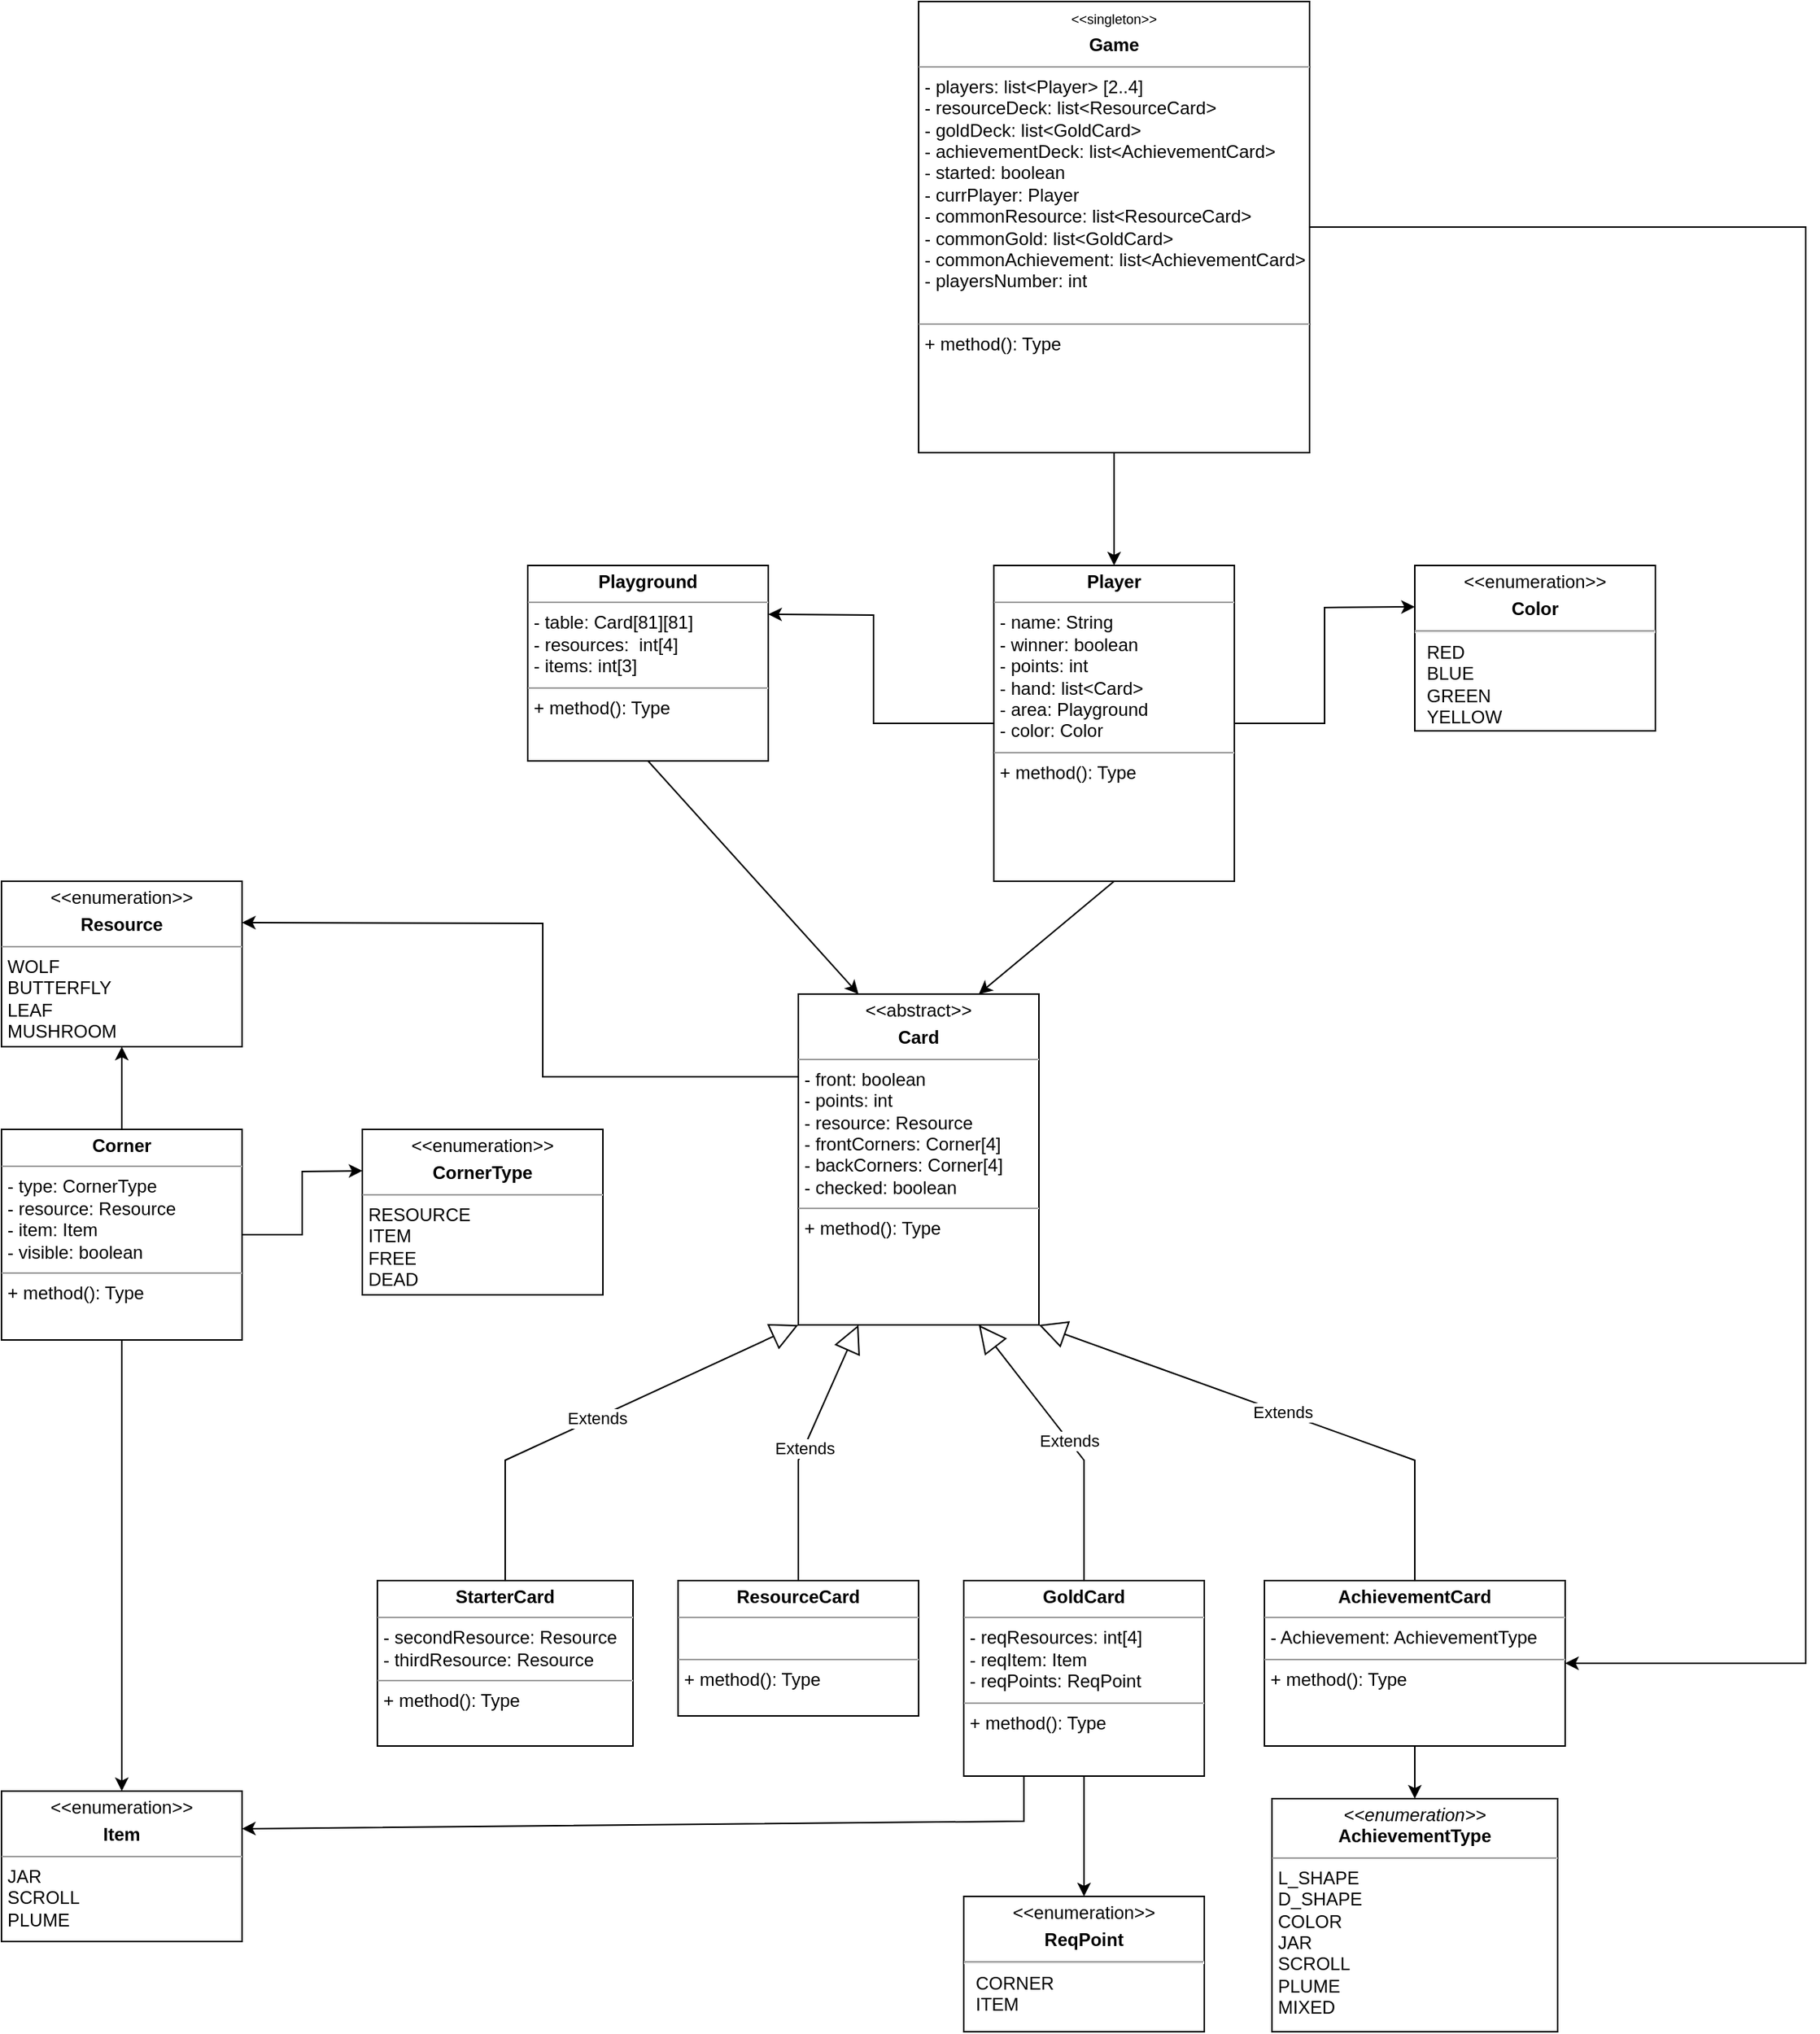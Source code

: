 <mxfile version="24.0.4" type="device">
  <diagram name="Page-1" id="c4acf3e9-155e-7222-9cf6-157b1a14988f">
    <mxGraphModel dx="1323" dy="690" grid="1" gridSize="10" guides="1" tooltips="1" connect="1" arrows="1" fold="1" page="1" pageScale="1" pageWidth="690" pageHeight="980" background="none" math="0" shadow="0">
      <root>
        <mxCell id="0" />
        <mxCell id="1" parent="0" />
        <mxCell id="VBHyWKRIFcI3ucVcQrfy-1" value="&lt;p style=&quot;margin:0px;margin-top:4px;text-align:center;&quot;&gt;&lt;font style=&quot;font-size: 9px;&quot;&gt;&amp;lt;&amp;lt;singleton&amp;gt;&amp;gt;&lt;/font&gt;&lt;/p&gt;&lt;p style=&quot;margin:0px;margin-top:4px;text-align:center;&quot;&gt;&lt;b&gt;Game&lt;/b&gt;&lt;/p&gt;&lt;hr size=&quot;1&quot;&gt;&lt;p style=&quot;margin:0px;margin-left:4px;&quot;&gt;- players: list&amp;lt;Player&amp;gt; [2..4]&lt;/p&gt;&lt;p style=&quot;margin:0px;margin-left:4px;&quot;&gt;- resourceDeck: list&amp;lt;ResourceCard&amp;gt;&amp;nbsp;&lt;/p&gt;&lt;p style=&quot;margin:0px;margin-left:4px;&quot;&gt;- goldDeck: list&amp;lt;GoldCard&amp;gt;&lt;/p&gt;&lt;p style=&quot;margin:0px;margin-left:4px;&quot;&gt;- achievementDeck: list&amp;lt;AchievementCard&amp;gt;&lt;/p&gt;&lt;p style=&quot;margin:0px;margin-left:4px;&quot;&gt;- started: boolean&lt;/p&gt;&lt;p style=&quot;margin:0px;margin-left:4px;&quot;&gt;- currPlayer: Player&lt;/p&gt;&lt;p style=&quot;margin:0px;margin-left:4px;&quot;&gt;- commonResource: list&amp;lt;ResourceCard&amp;gt;&amp;nbsp;&lt;/p&gt;&lt;p style=&quot;margin:0px;margin-left:4px;&quot;&gt;- commonGold: list&amp;lt;GoldCard&amp;gt;&lt;/p&gt;&lt;p style=&quot;margin:0px;margin-left:4px;&quot;&gt;- commonAchievement: list&amp;lt;AchievementCard&amp;gt;&lt;/p&gt;&lt;p style=&quot;margin:0px;margin-left:4px;&quot;&gt;- playersNumber: int&lt;br&gt;&lt;/p&gt;&amp;nbsp;&lt;hr size=&quot;1&quot;&gt;&lt;p style=&quot;margin:0px;margin-left:4px;&quot;&gt;+ method(): Type&lt;/p&gt;" style="verticalAlign=top;align=left;overflow=fill;html=1;whiteSpace=wrap;" parent="1" vertex="1">
          <mxGeometry x="650" y="130" width="260" height="300" as="geometry" />
        </mxCell>
        <mxCell id="VBHyWKRIFcI3ucVcQrfy-3" value="&lt;p style=&quot;margin:0px;margin-top:4px;text-align:center;&quot;&gt;&lt;b&gt;Player&lt;/b&gt;&lt;/p&gt;&lt;hr size=&quot;1&quot;&gt;&lt;p style=&quot;margin:0px;margin-left:4px;&quot;&gt;- name: String&lt;/p&gt;&lt;p style=&quot;margin:0px;margin-left:4px;&quot;&gt;- winner: boolean&lt;/p&gt;&lt;p style=&quot;margin:0px;margin-left:4px;&quot;&gt;- points: int&lt;/p&gt;&lt;p style=&quot;margin:0px;margin-left:4px;&quot;&gt;- hand: list&amp;lt;Card&amp;gt;&lt;/p&gt;&lt;p style=&quot;margin:0px;margin-left:4px;&quot;&gt;- area: Playground&lt;/p&gt;&lt;p style=&quot;margin:0px;margin-left:4px;&quot;&gt;- color: Color&lt;/p&gt;&lt;hr size=&quot;1&quot;&gt;&lt;p style=&quot;margin:0px;margin-left:4px;&quot;&gt;+ method(): Type&lt;/p&gt;" style="verticalAlign=top;align=left;overflow=fill;html=1;whiteSpace=wrap;" parent="1" vertex="1">
          <mxGeometry x="700" y="505" width="160" height="210" as="geometry" />
        </mxCell>
        <mxCell id="VBHyWKRIFcI3ucVcQrfy-7" value="&lt;p style=&quot;margin: 4px 0px 0px; text-align: center;&quot;&gt;&lt;font style=&quot;font-size: 12px;&quot;&gt;&amp;lt;&amp;lt;enumeration&amp;gt;&amp;gt;&lt;/font&gt;&lt;/p&gt;&lt;p style=&quot;margin: 4px 0px 0px; text-align: center;&quot;&gt;&lt;b style=&quot;&quot;&gt;Color&lt;/b&gt;&lt;/p&gt;&lt;hr&gt;&lt;p style=&quot;margin:0px;margin-left:8px;&quot;&gt;RED&lt;br&gt;BLUE&lt;br&gt;GREEN&lt;br&gt;YELLOW&lt;/p&gt;" style="verticalAlign=top;align=left;overflow=fill;html=1;whiteSpace=wrap;" parent="1" vertex="1">
          <mxGeometry x="980" y="505" width="160" height="110" as="geometry" />
        </mxCell>
        <mxCell id="VBHyWKRIFcI3ucVcQrfy-13" value="&lt;p style=&quot;margin:0px;margin-top:4px;text-align:center;&quot;&gt;&lt;b&gt;Playground&lt;/b&gt;&lt;/p&gt;&lt;hr size=&quot;1&quot;&gt;&lt;p style=&quot;margin:0px;margin-left:4px;&quot;&gt;- table: Card[81][81]&lt;/p&gt;&lt;p style=&quot;margin:0px;margin-left:4px;&quot;&gt;- resources:&amp;nbsp; int[4]&lt;/p&gt;&lt;p style=&quot;margin:0px;margin-left:4px;&quot;&gt;- items: int[3]&lt;/p&gt;&lt;hr size=&quot;1&quot;&gt;&lt;p style=&quot;margin:0px;margin-left:4px;&quot;&gt;+ method(): Type&lt;/p&gt;" style="verticalAlign=top;align=left;overflow=fill;html=1;whiteSpace=wrap;" parent="1" vertex="1">
          <mxGeometry x="390" y="505" width="160" height="130" as="geometry" />
        </mxCell>
        <mxCell id="VBHyWKRIFcI3ucVcQrfy-16" value="&lt;p style=&quot;margin:0px;margin-top:4px;text-align:center;&quot;&gt;&amp;lt;&amp;lt;abstract&amp;gt;&amp;gt;&lt;/p&gt;&lt;p style=&quot;margin:0px;margin-top:4px;text-align:center;&quot;&gt;&lt;b&gt;Card&lt;/b&gt;&lt;/p&gt;&lt;hr size=&quot;1&quot;&gt;&lt;p style=&quot;margin:0px;margin-left:4px;&quot;&gt;- front: boolean&lt;/p&gt;&lt;p style=&quot;margin:0px;margin-left:4px;&quot;&gt;- points: int&lt;/p&gt;&lt;p style=&quot;margin:0px;margin-left:4px;&quot;&gt;- resource: Resource&lt;/p&gt;&lt;p style=&quot;margin:0px;margin-left:4px;&quot;&gt;- frontCorners: Corner[4]&lt;/p&gt;&lt;p style=&quot;margin:0px;margin-left:4px;&quot;&gt;- backCorners: Corner[4]&lt;/p&gt;&lt;p style=&quot;margin:0px;margin-left:4px;&quot;&gt;- checked: boolean&lt;br&gt;&lt;/p&gt;&lt;hr size=&quot;1&quot;&gt;&lt;p style=&quot;margin:0px;margin-left:4px;&quot;&gt;+ method(): Type&lt;/p&gt;" style="verticalAlign=top;align=left;overflow=fill;html=1;whiteSpace=wrap;" parent="1" vertex="1">
          <mxGeometry x="570" y="790" width="160" height="220" as="geometry" />
        </mxCell>
        <mxCell id="VBHyWKRIFcI3ucVcQrfy-17" value="&lt;p style=&quot;margin:0px;margin-top:4px;text-align:center;&quot;&gt;&amp;lt;&amp;lt;enumeration&amp;gt;&amp;gt;&lt;/p&gt;&lt;p style=&quot;margin:0px;margin-top:4px;text-align:center;&quot;&gt;&lt;b&gt;Resource&lt;/b&gt;&lt;/p&gt;&lt;hr size=&quot;1&quot;&gt;&lt;p style=&quot;margin:0px;margin-left:4px;&quot;&gt;WOLF&lt;/p&gt;&lt;p style=&quot;margin:0px;margin-left:4px;&quot;&gt;BUTTERFLY&lt;/p&gt;&lt;p style=&quot;margin:0px;margin-left:4px;&quot;&gt;LEAF&lt;/p&gt;&lt;p style=&quot;margin:0px;margin-left:4px;&quot;&gt;MUSHROOM&lt;/p&gt;" style="verticalAlign=top;align=left;overflow=fill;html=1;whiteSpace=wrap;" parent="1" vertex="1">
          <mxGeometry x="40" y="715" width="160" height="110" as="geometry" />
        </mxCell>
        <mxCell id="VBHyWKRIFcI3ucVcQrfy-19" value="&lt;p style=&quot;margin:0px;margin-top:4px;text-align:center;&quot;&gt;&lt;b&gt;ResourceCard&lt;/b&gt;&lt;/p&gt;&lt;hr size=&quot;1&quot;&gt;&lt;p style=&quot;margin:0px;margin-left:4px;&quot;&gt;&lt;br&gt;&lt;/p&gt;&lt;hr size=&quot;1&quot;&gt;&lt;p style=&quot;margin:0px;margin-left:4px;&quot;&gt;+ method(): Type&lt;/p&gt;" style="verticalAlign=top;align=left;overflow=fill;html=1;whiteSpace=wrap;" parent="1" vertex="1">
          <mxGeometry x="490" y="1180" width="160" height="90" as="geometry" />
        </mxCell>
        <mxCell id="VBHyWKRIFcI3ucVcQrfy-21" value="&lt;p style=&quot;margin:0px;margin-top:4px;text-align:center;&quot;&gt;&lt;b&gt;GoldCard&lt;/b&gt;&lt;/p&gt;&lt;hr size=&quot;1&quot;&gt;&lt;p style=&quot;margin:0px;margin-left:4px;&quot;&gt;- reqResources: int[4]&amp;nbsp;&lt;/p&gt;&lt;p style=&quot;margin:0px;margin-left:4px;&quot;&gt;- reqItem: Item&lt;/p&gt;&lt;p style=&quot;margin:0px;margin-left:4px;&quot;&gt;- reqPoints: ReqPoint&lt;/p&gt;&lt;hr size=&quot;1&quot;&gt;&lt;p style=&quot;margin:0px;margin-left:4px;&quot;&gt;+ method(): Type&lt;/p&gt;" style="verticalAlign=top;align=left;overflow=fill;html=1;whiteSpace=wrap;" parent="1" vertex="1">
          <mxGeometry x="680" y="1180" width="160" height="130" as="geometry" />
        </mxCell>
        <mxCell id="VBHyWKRIFcI3ucVcQrfy-22" value="&lt;p style=&quot;margin: 4px 0px 0px; text-align: center;&quot;&gt;&lt;font style=&quot;font-size: 12px;&quot;&gt;&amp;lt;&amp;lt;enumeration&amp;gt;&amp;gt;&lt;/font&gt;&lt;/p&gt;&lt;p style=&quot;margin: 4px 0px 0px; text-align: center;&quot;&gt;&lt;b&gt;ReqPoint&lt;/b&gt;&lt;/p&gt;&lt;hr&gt;&lt;p style=&quot;margin:0px;margin-left:8px;&quot;&gt;CORNER&lt;/p&gt;&lt;p style=&quot;margin:0px;margin-left:8px;&quot;&gt;ITEM&lt;/p&gt;" style="verticalAlign=top;align=left;overflow=fill;html=1;whiteSpace=wrap;" parent="1" vertex="1">
          <mxGeometry x="680" y="1390" width="160" height="90" as="geometry" />
        </mxCell>
        <mxCell id="VBHyWKRIFcI3ucVcQrfy-25" value="&lt;p style=&quot;margin:0px;margin-top:4px;text-align:center;&quot;&gt;&lt;b&gt;StarterCard&lt;/b&gt;&lt;/p&gt;&lt;hr size=&quot;1&quot;&gt;&lt;p style=&quot;margin:0px;margin-left:4px;&quot;&gt;- secondResource: Resource&lt;/p&gt;&lt;p style=&quot;margin:0px;margin-left:4px;&quot;&gt;- thirdResource: Resource&lt;/p&gt;&lt;hr size=&quot;1&quot;&gt;&lt;p style=&quot;margin:0px;margin-left:4px;&quot;&gt;+ method(): Type&lt;/p&gt;" style="verticalAlign=top;align=left;overflow=fill;html=1;whiteSpace=wrap;" parent="1" vertex="1">
          <mxGeometry x="290" y="1180" width="170" height="110" as="geometry" />
        </mxCell>
        <mxCell id="VBHyWKRIFcI3ucVcQrfy-26" value="&lt;p style=&quot;margin:0px;margin-top:4px;text-align:center;&quot;&gt;&lt;b&gt;AchievementCard&lt;/b&gt;&lt;/p&gt;&lt;hr size=&quot;1&quot;&gt;&lt;p style=&quot;margin:0px;margin-left:4px;&quot;&gt;- Achievement: AchievementType&lt;/p&gt;&lt;hr size=&quot;1&quot;&gt;&lt;p style=&quot;margin:0px;margin-left:4px;&quot;&gt;+ method(): Type&lt;/p&gt;" style="verticalAlign=top;align=left;overflow=fill;html=1;whiteSpace=wrap;" parent="1" vertex="1">
          <mxGeometry x="880" y="1180" width="200" height="110" as="geometry" />
        </mxCell>
        <mxCell id="VBHyWKRIFcI3ucVcQrfy-27" value="&lt;p style=&quot;margin:0px;margin-top:4px;text-align:center;&quot;&gt;&lt;i&gt;&amp;lt;&amp;lt;enumeration&amp;gt;&amp;gt;&lt;/i&gt;&lt;br&gt;&lt;b&gt;AchievementType&lt;/b&gt;&lt;/p&gt;&lt;hr size=&quot;1&quot;&gt;&lt;p style=&quot;margin:0px;margin-left:4px;&quot;&gt;L_SHAPE&lt;/p&gt;&lt;p style=&quot;margin:0px;margin-left:4px;&quot;&gt;D_SHAPE&lt;/p&gt;&lt;p style=&quot;margin:0px;margin-left:4px;&quot;&gt;COLOR&lt;/p&gt;&lt;p style=&quot;margin:0px;margin-left:4px;&quot;&gt;JAR&lt;/p&gt;&lt;p style=&quot;margin:0px;margin-left:4px;&quot;&gt;SCROLL&lt;/p&gt;&lt;p style=&quot;margin:0px;margin-left:4px;&quot;&gt;PLUME&lt;/p&gt;&lt;p style=&quot;margin:0px;margin-left:4px;&quot;&gt;MIXED&lt;/p&gt;" style="verticalAlign=top;align=left;overflow=fill;html=1;whiteSpace=wrap;" parent="1" vertex="1">
          <mxGeometry x="885" y="1325" width="190" height="155" as="geometry" />
        </mxCell>
        <mxCell id="9KjA4H4EcXaX_7E6Pq11-5" value="" style="endArrow=classic;html=1;rounded=0;entryX=0.5;entryY=0;entryDx=0;entryDy=0;exitX=0.5;exitY=1;exitDx=0;exitDy=0;" edge="1" parent="1" source="VBHyWKRIFcI3ucVcQrfy-21" target="VBHyWKRIFcI3ucVcQrfy-22">
          <mxGeometry width="50" height="50" relative="1" as="geometry">
            <mxPoint x="870" y="1490" as="sourcePoint" />
            <mxPoint x="920" y="1440" as="targetPoint" />
          </mxGeometry>
        </mxCell>
        <mxCell id="9KjA4H4EcXaX_7E6Pq11-6" value="" style="endArrow=classic;html=1;rounded=0;entryX=0.5;entryY=0;entryDx=0;entryDy=0;exitX=0.5;exitY=1;exitDx=0;exitDy=0;" edge="1" parent="1" source="VBHyWKRIFcI3ucVcQrfy-26" target="VBHyWKRIFcI3ucVcQrfy-27">
          <mxGeometry width="50" height="50" relative="1" as="geometry">
            <mxPoint x="840" y="1330" as="sourcePoint" />
            <mxPoint x="890" y="1280" as="targetPoint" />
          </mxGeometry>
        </mxCell>
        <mxCell id="9KjA4H4EcXaX_7E6Pq11-11" value="Extends" style="endArrow=block;endSize=16;endFill=0;html=1;rounded=0;entryX=0.25;entryY=1;entryDx=0;entryDy=0;exitX=0.5;exitY=0;exitDx=0;exitDy=0;" edge="1" parent="1" source="VBHyWKRIFcI3ucVcQrfy-19" target="VBHyWKRIFcI3ucVcQrfy-16">
          <mxGeometry width="160" relative="1" as="geometry">
            <mxPoint x="550" y="1130" as="sourcePoint" />
            <mxPoint x="710" y="1130" as="targetPoint" />
            <Array as="points">
              <mxPoint x="570" y="1100" />
            </Array>
          </mxGeometry>
        </mxCell>
        <mxCell id="9KjA4H4EcXaX_7E6Pq11-12" value="Extends" style="endArrow=block;endSize=16;endFill=0;html=1;rounded=0;exitX=0.5;exitY=0;exitDx=0;exitDy=0;entryX=0.75;entryY=1;entryDx=0;entryDy=0;" edge="1" parent="1" source="VBHyWKRIFcI3ucVcQrfy-21" target="VBHyWKRIFcI3ucVcQrfy-16">
          <mxGeometry width="160" relative="1" as="geometry">
            <mxPoint x="770" y="1140" as="sourcePoint" />
            <mxPoint x="690" y="1030" as="targetPoint" />
            <Array as="points">
              <mxPoint x="760" y="1100" />
            </Array>
          </mxGeometry>
        </mxCell>
        <mxCell id="9KjA4H4EcXaX_7E6Pq11-13" value="Extends" style="endArrow=block;endSize=16;endFill=0;html=1;rounded=0;exitX=0.5;exitY=0;exitDx=0;exitDy=0;entryX=1;entryY=1;entryDx=0;entryDy=0;" edge="1" parent="1" source="VBHyWKRIFcI3ucVcQrfy-26" target="VBHyWKRIFcI3ucVcQrfy-16">
          <mxGeometry width="160" relative="1" as="geometry">
            <mxPoint x="730" y="1030" as="sourcePoint" />
            <mxPoint x="890" y="1030" as="targetPoint" />
            <Array as="points">
              <mxPoint x="980" y="1100" />
            </Array>
          </mxGeometry>
        </mxCell>
        <mxCell id="9KjA4H4EcXaX_7E6Pq11-14" value="Extends" style="endArrow=block;endSize=16;endFill=0;html=1;rounded=0;entryX=0;entryY=1;entryDx=0;entryDy=0;exitX=0.5;exitY=0;exitDx=0;exitDy=0;" edge="1" parent="1" source="VBHyWKRIFcI3ucVcQrfy-25" target="VBHyWKRIFcI3ucVcQrfy-16">
          <mxGeometry width="160" relative="1" as="geometry">
            <mxPoint x="330" y="1060" as="sourcePoint" />
            <mxPoint x="490" y="1060" as="targetPoint" />
            <Array as="points">
              <mxPoint x="375" y="1100" />
            </Array>
          </mxGeometry>
        </mxCell>
        <mxCell id="9KjA4H4EcXaX_7E6Pq11-15" value="" style="endArrow=classic;html=1;rounded=0;entryX=0.5;entryY=0;entryDx=0;entryDy=0;exitX=0.5;exitY=1;exitDx=0;exitDy=0;" edge="1" parent="1" source="VBHyWKRIFcI3ucVcQrfy-1" target="VBHyWKRIFcI3ucVcQrfy-3">
          <mxGeometry width="50" height="50" relative="1" as="geometry">
            <mxPoint x="700" y="410" as="sourcePoint" />
            <mxPoint x="880" y="440" as="targetPoint" />
          </mxGeometry>
        </mxCell>
        <mxCell id="9KjA4H4EcXaX_7E6Pq11-16" value="" style="endArrow=classic;html=1;rounded=0;entryX=1;entryY=0.25;entryDx=0;entryDy=0;exitX=0;exitY=0.5;exitDx=0;exitDy=0;" edge="1" parent="1" source="VBHyWKRIFcI3ucVcQrfy-3" target="VBHyWKRIFcI3ucVcQrfy-13">
          <mxGeometry width="50" height="50" relative="1" as="geometry">
            <mxPoint x="750" y="430" as="sourcePoint" />
            <mxPoint x="700" y="400" as="targetPoint" />
            <Array as="points">
              <mxPoint x="620" y="610" />
              <mxPoint x="620" y="538" />
            </Array>
          </mxGeometry>
        </mxCell>
        <mxCell id="9KjA4H4EcXaX_7E6Pq11-17" value="" style="endArrow=classic;html=1;rounded=0;entryX=0;entryY=0.25;entryDx=0;entryDy=0;exitX=1;exitY=0.5;exitDx=0;exitDy=0;" edge="1" parent="1" source="VBHyWKRIFcI3ucVcQrfy-3" target="VBHyWKRIFcI3ucVcQrfy-7">
          <mxGeometry width="50" height="50" relative="1" as="geometry">
            <mxPoint x="650" y="450" as="sourcePoint" />
            <mxPoint x="700" y="400" as="targetPoint" />
            <Array as="points">
              <mxPoint x="920" y="610" />
              <mxPoint x="920" y="533" />
            </Array>
          </mxGeometry>
        </mxCell>
        <mxCell id="9KjA4H4EcXaX_7E6Pq11-18" value="" style="endArrow=classic;html=1;rounded=0;exitX=0.5;exitY=1;exitDx=0;exitDy=0;entryX=0.25;entryY=0;entryDx=0;entryDy=0;" edge="1" parent="1" source="VBHyWKRIFcI3ucVcQrfy-13" target="VBHyWKRIFcI3ucVcQrfy-16">
          <mxGeometry width="50" height="50" relative="1" as="geometry">
            <mxPoint x="650" y="630" as="sourcePoint" />
            <mxPoint x="700" y="580" as="targetPoint" />
          </mxGeometry>
        </mxCell>
        <mxCell id="9KjA4H4EcXaX_7E6Pq11-19" value="" style="endArrow=classic;html=1;rounded=0;exitX=0.5;exitY=1;exitDx=0;exitDy=0;entryX=0.75;entryY=0;entryDx=0;entryDy=0;" edge="1" parent="1" source="VBHyWKRIFcI3ucVcQrfy-3" target="VBHyWKRIFcI3ucVcQrfy-16">
          <mxGeometry width="50" height="50" relative="1" as="geometry">
            <mxPoint x="650" y="630" as="sourcePoint" />
            <mxPoint x="700" y="580" as="targetPoint" />
          </mxGeometry>
        </mxCell>
        <mxCell id="9KjA4H4EcXaX_7E6Pq11-20" value="" style="endArrow=classic;html=1;rounded=0;exitX=1;exitY=0.5;exitDx=0;exitDy=0;entryX=1;entryY=0.5;entryDx=0;entryDy=0;" edge="1" parent="1" source="VBHyWKRIFcI3ucVcQrfy-1" target="VBHyWKRIFcI3ucVcQrfy-26">
          <mxGeometry width="50" height="50" relative="1" as="geometry">
            <mxPoint x="650" y="490" as="sourcePoint" />
            <mxPoint x="1240" y="1100" as="targetPoint" />
            <Array as="points">
              <mxPoint x="1240" y="280" />
              <mxPoint x="1240" y="1235" />
            </Array>
          </mxGeometry>
        </mxCell>
        <mxCell id="9KjA4H4EcXaX_7E6Pq11-41" value="&lt;p style=&quot;margin:0px;margin-top:4px;text-align:center;&quot;&gt;&lt;b&gt;Corner&lt;/b&gt;&lt;/p&gt;&lt;hr size=&quot;1&quot;&gt;&lt;p style=&quot;margin:0px;margin-left:4px;&quot;&gt;- type: CornerType&lt;br&gt;&lt;/p&gt;&lt;p style=&quot;margin:0px;margin-left:4px;&quot;&gt;- resource: Resource&lt;/p&gt;&lt;p style=&quot;margin:0px;margin-left:4px;&quot;&gt;- item: Item&lt;/p&gt;&lt;p style=&quot;margin:0px;margin-left:4px;&quot;&gt;- visible: boolean&lt;br&gt;&lt;/p&gt;&lt;hr size=&quot;1&quot;&gt;&lt;p style=&quot;margin:0px;margin-left:4px;&quot;&gt;+ method(): Type&lt;/p&gt;" style="verticalAlign=top;align=left;overflow=fill;html=1;whiteSpace=wrap;" vertex="1" parent="1">
          <mxGeometry x="40" y="880" width="160" height="140" as="geometry" />
        </mxCell>
        <mxCell id="9KjA4H4EcXaX_7E6Pq11-42" value="&lt;p style=&quot;margin:0px;margin-top:4px;text-align:center;&quot;&gt;&amp;lt;&amp;lt;enumeration&amp;gt;&amp;gt;&lt;/p&gt;&lt;p style=&quot;margin:0px;margin-top:4px;text-align:center;&quot;&gt;&lt;b&gt;Item&lt;/b&gt;&lt;/p&gt;&lt;hr size=&quot;1&quot;&gt;&lt;p style=&quot;margin:0px;margin-left:4px;&quot;&gt;JAR&lt;/p&gt;&lt;p style=&quot;margin:0px;margin-left:4px;&quot;&gt;SCROLL&lt;/p&gt;&lt;p style=&quot;margin:0px;margin-left:4px;&quot;&gt;PLUME&lt;/p&gt;" style="verticalAlign=top;align=left;overflow=fill;html=1;whiteSpace=wrap;" vertex="1" parent="1">
          <mxGeometry x="40" y="1320" width="160" height="100" as="geometry" />
        </mxCell>
        <mxCell id="9KjA4H4EcXaX_7E6Pq11-44" value="" style="endArrow=classic;html=1;rounded=0;entryX=0.5;entryY=1;entryDx=0;entryDy=0;exitX=0.5;exitY=0;exitDx=0;exitDy=0;" edge="1" parent="1" source="9KjA4H4EcXaX_7E6Pq11-41" target="VBHyWKRIFcI3ucVcQrfy-17">
          <mxGeometry width="50" height="50" relative="1" as="geometry">
            <mxPoint x="420" y="1040" as="sourcePoint" />
            <mxPoint x="470" y="990" as="targetPoint" />
          </mxGeometry>
        </mxCell>
        <mxCell id="9KjA4H4EcXaX_7E6Pq11-45" value="" style="endArrow=classic;html=1;rounded=0;exitX=0;exitY=0.25;exitDx=0;exitDy=0;entryX=1;entryY=0.25;entryDx=0;entryDy=0;" edge="1" parent="1" source="VBHyWKRIFcI3ucVcQrfy-16" target="VBHyWKRIFcI3ucVcQrfy-17">
          <mxGeometry width="50" height="50" relative="1" as="geometry">
            <mxPoint x="500" y="1040" as="sourcePoint" />
            <mxPoint x="550" y="990" as="targetPoint" />
            <Array as="points">
              <mxPoint x="400" y="845" />
              <mxPoint x="400" y="743" />
            </Array>
          </mxGeometry>
        </mxCell>
        <mxCell id="9KjA4H4EcXaX_7E6Pq11-46" value="" style="endArrow=classic;html=1;rounded=0;exitX=0.5;exitY=1;exitDx=0;exitDy=0;entryX=0.5;entryY=0;entryDx=0;entryDy=0;" edge="1" parent="1" source="9KjA4H4EcXaX_7E6Pq11-41" target="9KjA4H4EcXaX_7E6Pq11-42">
          <mxGeometry width="50" height="50" relative="1" as="geometry">
            <mxPoint x="420" y="1040" as="sourcePoint" />
            <mxPoint x="470" y="990" as="targetPoint" />
          </mxGeometry>
        </mxCell>
        <mxCell id="9KjA4H4EcXaX_7E6Pq11-50" value="" style="endArrow=classic;html=1;rounded=0;entryX=1;entryY=0.25;entryDx=0;entryDy=0;exitX=0.25;exitY=1;exitDx=0;exitDy=0;" edge="1" parent="1" source="VBHyWKRIFcI3ucVcQrfy-21" target="9KjA4H4EcXaX_7E6Pq11-42">
          <mxGeometry width="50" height="50" relative="1" as="geometry">
            <mxPoint x="460" y="1220" as="sourcePoint" />
            <mxPoint x="510" y="1170" as="targetPoint" />
            <Array as="points">
              <mxPoint x="720" y="1340" />
            </Array>
          </mxGeometry>
        </mxCell>
        <mxCell id="9KjA4H4EcXaX_7E6Pq11-51" value="&lt;p style=&quot;margin:0px;margin-top:4px;text-align:center;&quot;&gt;&amp;lt;&amp;lt;enumeration&amp;gt;&amp;gt;&lt;/p&gt;&lt;p style=&quot;margin:0px;margin-top:4px;text-align:center;&quot;&gt;&lt;b&gt;CornerType&lt;/b&gt;&lt;br&gt;&lt;/p&gt;&lt;hr size=&quot;1&quot;&gt;&lt;p style=&quot;margin:0px;margin-left:4px;&quot;&gt;RESOURCE&lt;br&gt;&lt;/p&gt;&lt;p style=&quot;margin:0px;margin-left:4px;&quot;&gt;ITEM&lt;/p&gt;&lt;p style=&quot;margin:0px;margin-left:4px;&quot;&gt;FREE&lt;/p&gt;&lt;p style=&quot;margin:0px;margin-left:4px;&quot;&gt;DEAD&lt;/p&gt;" style="verticalAlign=top;align=left;overflow=fill;html=1;whiteSpace=wrap;" vertex="1" parent="1">
          <mxGeometry x="280" y="880" width="160" height="110" as="geometry" />
        </mxCell>
        <mxCell id="9KjA4H4EcXaX_7E6Pq11-52" value="" style="endArrow=classic;html=1;rounded=0;exitX=1;exitY=0.5;exitDx=0;exitDy=0;entryX=0;entryY=0.25;entryDx=0;entryDy=0;" edge="1" parent="1" source="9KjA4H4EcXaX_7E6Pq11-41" target="9KjA4H4EcXaX_7E6Pq11-51">
          <mxGeometry width="50" height="50" relative="1" as="geometry">
            <mxPoint x="460" y="1060" as="sourcePoint" />
            <mxPoint x="510" y="1010" as="targetPoint" />
            <Array as="points">
              <mxPoint x="240" y="950" />
              <mxPoint x="240" y="908" />
            </Array>
          </mxGeometry>
        </mxCell>
      </root>
    </mxGraphModel>
  </diagram>
</mxfile>

